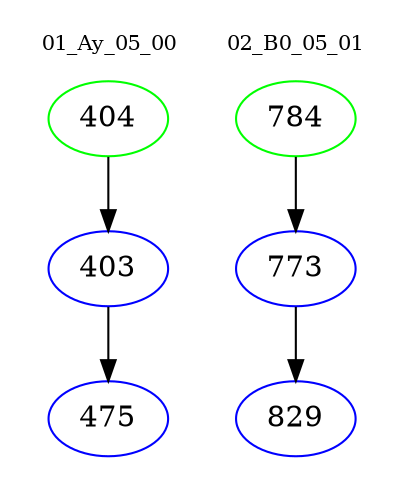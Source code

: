 digraph{
subgraph cluster_0 {
color = white
label = "01_Ay_05_00";
fontsize=10;
T0_404 [label="404", color="green"]
T0_404 -> T0_403 [color="black"]
T0_403 [label="403", color="blue"]
T0_403 -> T0_475 [color="black"]
T0_475 [label="475", color="blue"]
}
subgraph cluster_1 {
color = white
label = "02_B0_05_01";
fontsize=10;
T1_784 [label="784", color="green"]
T1_784 -> T1_773 [color="black"]
T1_773 [label="773", color="blue"]
T1_773 -> T1_829 [color="black"]
T1_829 [label="829", color="blue"]
}
}
